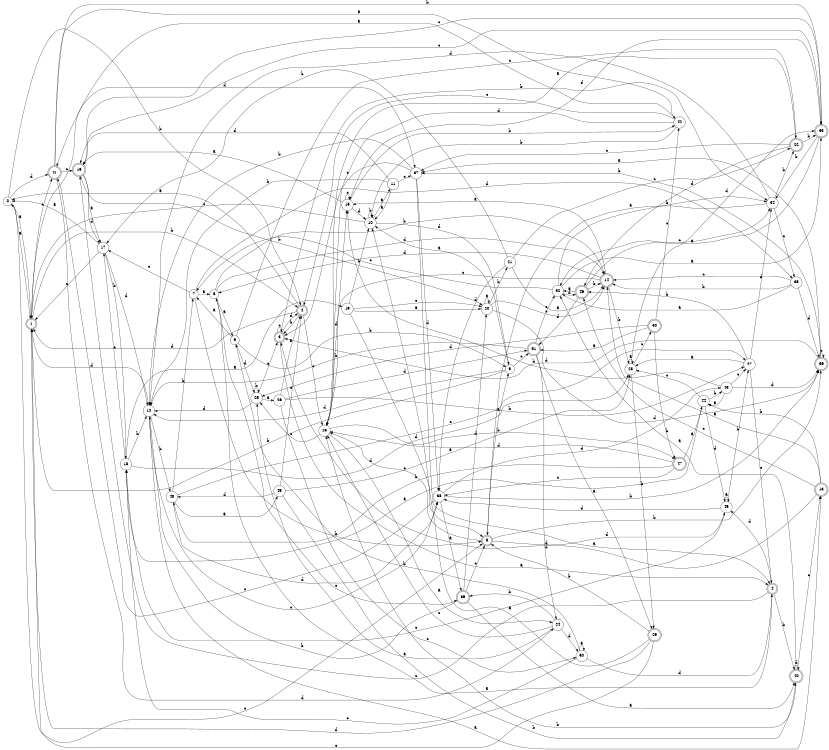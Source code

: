 digraph n41_6 {
__start0 [label="" shape="none"];

rankdir=LR;
size="8,5";

s0 [style="filled", color="black", fillcolor="white" shape="circle", label="0"];
s1 [style="rounded,filled", color="black", fillcolor="white" shape="doublecircle", label="1"];
s2 [style="rounded,filled", color="black", fillcolor="white" shape="doublecircle", label="2"];
s3 [style="rounded,filled", color="black", fillcolor="white" shape="doublecircle", label="3"];
s4 [style="rounded,filled", color="black", fillcolor="white" shape="doublecircle", label="4"];
s5 [style="filled", color="black", fillcolor="white" shape="circle", label="5"];
s6 [style="filled", color="black", fillcolor="white" shape="circle", label="6"];
s7 [style="filled", color="black", fillcolor="white" shape="circle", label="7"];
s8 [style="rounded,filled", color="black", fillcolor="white" shape="doublecircle", label="8"];
s9 [style="filled", color="black", fillcolor="white" shape="circle", label="9"];
s10 [style="filled", color="black", fillcolor="white" shape="circle", label="10"];
s11 [style="filled", color="black", fillcolor="white" shape="circle", label="11"];
s12 [style="filled", color="black", fillcolor="white" shape="circle", label="12"];
s13 [style="rounded,filled", color="black", fillcolor="white" shape="doublecircle", label="13"];
s14 [style="rounded,filled", color="black", fillcolor="white" shape="doublecircle", label="14"];
s15 [style="filled", color="black", fillcolor="white" shape="circle", label="15"];
s16 [style="rounded,filled", color="black", fillcolor="white" shape="doublecircle", label="16"];
s17 [style="filled", color="black", fillcolor="white" shape="circle", label="17"];
s18 [style="filled", color="black", fillcolor="white" shape="circle", label="18"];
s19 [style="filled", color="black", fillcolor="white" shape="circle", label="19"];
s20 [style="filled", color="black", fillcolor="white" shape="circle", label="20"];
s21 [style="filled", color="black", fillcolor="white" shape="circle", label="21"];
s22 [style="rounded,filled", color="black", fillcolor="white" shape="doublecircle", label="22"];
s23 [style="filled", color="black", fillcolor="white" shape="circle", label="23"];
s24 [style="filled", color="black", fillcolor="white" shape="circle", label="24"];
s25 [style="filled", color="black", fillcolor="white" shape="circle", label="25"];
s26 [style="filled", color="black", fillcolor="white" shape="circle", label="26"];
s27 [style="filled", color="black", fillcolor="white" shape="circle", label="27"];
s28 [style="filled", color="black", fillcolor="white" shape="circle", label="28"];
s29 [style="rounded,filled", color="black", fillcolor="white" shape="doublecircle", label="29"];
s30 [style="rounded,filled", color="black", fillcolor="white" shape="doublecircle", label="30"];
s31 [style="rounded,filled", color="black", fillcolor="white" shape="doublecircle", label="31"];
s32 [style="filled", color="black", fillcolor="white" shape="circle", label="32"];
s33 [style="rounded,filled", color="black", fillcolor="white" shape="doublecircle", label="33"];
s34 [style="filled", color="black", fillcolor="white" shape="circle", label="34"];
s35 [style="filled", color="black", fillcolor="white" shape="circle", label="35"];
s36 [style="rounded,filled", color="black", fillcolor="white" shape="doublecircle", label="36"];
s37 [style="filled", color="black", fillcolor="white" shape="circle", label="37"];
s38 [style="filled", color="black", fillcolor="white" shape="circle", label="38"];
s39 [style="rounded,filled", color="black", fillcolor="white" shape="doublecircle", label="39"];
s40 [style="rounded,filled", color="black", fillcolor="white" shape="doublecircle", label="40"];
s41 [style="rounded,filled", color="black", fillcolor="white" shape="doublecircle", label="41"];
s42 [style="filled", color="black", fillcolor="white" shape="circle", label="42"];
s43 [style="filled", color="black", fillcolor="white" shape="circle", label="43"];
s44 [style="filled", color="black", fillcolor="white" shape="circle", label="44"];
s45 [style="filled", color="black", fillcolor="white" shape="circle", label="45"];
s46 [style="rounded,filled", color="black", fillcolor="white" shape="doublecircle", label="46"];
s47 [style="rounded,filled", color="black", fillcolor="white" shape="doublecircle", label="47"];
s48 [style="filled", color="black", fillcolor="white" shape="circle", label="48"];
s49 [style="filled", color="black", fillcolor="white" shape="circle", label="49"];
s50 [style="filled", color="black", fillcolor="white" shape="circle", label="50"];
s0 -> s1 [label="a"];
s0 -> s2 [label="b"];
s0 -> s8 [label="c"];
s0 -> s41 [label="d"];
s1 -> s0 [label="a"];
s1 -> s2 [label="b"];
s1 -> s41 [label="c"];
s1 -> s37 [label="d"];
s2 -> s0 [label="a"];
s2 -> s3 [label="b"];
s2 -> s23 [label="c"];
s2 -> s1 [label="d"];
s3 -> s4 [label="a"];
s3 -> s34 [label="b"];
s3 -> s3 [label="c"];
s3 -> s2 [label="d"];
s4 -> s5 [label="a"];
s4 -> s40 [label="b"];
s4 -> s16 [label="c"];
s4 -> s45 [label="d"];
s5 -> s6 [label="a"];
s5 -> s14 [label="b"];
s5 -> s39 [label="c"];
s5 -> s14 [label="d"];
s6 -> s7 [label="a"];
s6 -> s9 [label="b"];
s6 -> s22 [label="c"];
s6 -> s25 [label="d"];
s7 -> s5 [label="a"];
s7 -> s8 [label="b"];
s7 -> s17 [label="c"];
s7 -> s35 [label="d"];
s8 -> s9 [label="a"];
s8 -> s36 [label="b"];
s8 -> s23 [label="c"];
s8 -> s45 [label="d"];
s9 -> s10 [label="a"];
s9 -> s1 [label="b"];
s9 -> s31 [label="c"];
s9 -> s12 [label="d"];
s10 -> s11 [label="a"];
s10 -> s10 [label="b"];
s10 -> s1 [label="c"];
s10 -> s9 [label="d"];
s11 -> s10 [label="a"];
s11 -> s12 [label="b"];
s11 -> s37 [label="c"];
s11 -> s16 [label="d"];
s12 -> s13 [label="a"];
s12 -> s48 [label="b"];
s12 -> s38 [label="c"];
s12 -> s1 [label="d"];
s13 -> s14 [label="a"];
s13 -> s44 [label="b"];
s13 -> s46 [label="c"];
s13 -> s3 [label="d"];
s14 -> s15 [label="a"];
s14 -> s28 [label="b"];
s14 -> s23 [label="c"];
s14 -> s5 [label="d"];
s15 -> s16 [label="a"];
s15 -> s42 [label="b"];
s15 -> s15 [label="c"];
s15 -> s10 [label="d"];
s16 -> s17 [label="a"];
s16 -> s20 [label="b"];
s16 -> s33 [label="c"];
s16 -> s17 [label="d"];
s17 -> s0 [label="a"];
s17 -> s18 [label="b"];
s17 -> s1 [label="c"];
s17 -> s12 [label="d"];
s18 -> s19 [label="a"];
s18 -> s12 [label="b"];
s18 -> s17 [label="c"];
s18 -> s28 [label="d"];
s19 -> s20 [label="a"];
s19 -> s10 [label="b"];
s19 -> s20 [label="c"];
s19 -> s8 [label="d"];
s20 -> s20 [label="a"];
s20 -> s21 [label="b"];
s20 -> s14 [label="c"];
s20 -> s36 [label="d"];
s21 -> s14 [label="a"];
s21 -> s17 [label="b"];
s21 -> s22 [label="c"];
s21 -> s38 [label="d"];
s22 -> s23 [label="a"];
s22 -> s33 [label="b"];
s22 -> s37 [label="c"];
s22 -> s46 [label="d"];
s23 -> s24 [label="a"];
s23 -> s47 [label="b"];
s23 -> s25 [label="c"];
s23 -> s15 [label="d"];
s24 -> s25 [label="a"];
s24 -> s39 [label="b"];
s24 -> s23 [label="c"];
s24 -> s50 [label="d"];
s25 -> s26 [label="a"];
s25 -> s25 [label="b"];
s25 -> s3 [label="c"];
s25 -> s12 [label="d"];
s26 -> s2 [label="a"];
s26 -> s27 [label="b"];
s26 -> s50 [label="c"];
s26 -> s31 [label="d"];
s27 -> s28 [label="a"];
s27 -> s46 [label="b"];
s27 -> s4 [label="c"];
s27 -> s34 [label="d"];
s28 -> s28 [label="a"];
s28 -> s29 [label="b"];
s28 -> s30 [label="c"];
s28 -> s33 [label="d"];
s29 -> s10 [label="a"];
s29 -> s8 [label="b"];
s29 -> s1 [label="c"];
s29 -> s1 [label="d"];
s30 -> s31 [label="a"];
s30 -> s47 [label="b"];
s30 -> s42 [label="c"];
s30 -> s25 [label="d"];
s31 -> s29 [label="a"];
s31 -> s12 [label="b"];
s31 -> s32 [label="c"];
s31 -> s24 [label="d"];
s32 -> s33 [label="a"];
s32 -> s34 [label="b"];
s32 -> s7 [label="c"];
s32 -> s46 [label="d"];
s33 -> s32 [label="a"];
s33 -> s34 [label="b"];
s33 -> s16 [label="c"];
s33 -> s15 [label="d"];
s34 -> s8 [label="a"];
s34 -> s22 [label="b"];
s34 -> s35 [label="c"];
s34 -> s12 [label="d"];
s35 -> s32 [label="a"];
s35 -> s14 [label="b"];
s35 -> s14 [label="c"];
s35 -> s36 [label="d"];
s36 -> s37 [label="a"];
s36 -> s37 [label="b"];
s36 -> s36 [label="c"];
s36 -> s3 [label="d"];
s37 -> s4 [label="a"];
s37 -> s12 [label="b"];
s37 -> s3 [label="c"];
s37 -> s38 [label="d"];
s38 -> s39 [label="a"];
s38 -> s36 [label="b"];
s38 -> s41 [label="c"];
s38 -> s43 [label="d"];
s39 -> s40 [label="a"];
s39 -> s12 [label="b"];
s39 -> s8 [label="c"];
s39 -> s20 [label="d"];
s40 -> s32 [label="a"];
s40 -> s23 [label="b"];
s40 -> s13 [label="c"];
s40 -> s40 [label="d"];
s41 -> s42 [label="a"];
s41 -> s33 [label="b"];
s41 -> s16 [label="c"];
s41 -> s24 [label="d"];
s42 -> s41 [label="a"];
s42 -> s10 [label="b"];
s42 -> s2 [label="c"];
s42 -> s23 [label="d"];
s43 -> s44 [label="a"];
s43 -> s15 [label="b"];
s43 -> s27 [label="c"];
s43 -> s36 [label="d"];
s44 -> s18 [label="a"];
s44 -> s43 [label="b"];
s44 -> s28 [label="c"];
s44 -> s45 [label="d"];
s45 -> s45 [label="a"];
s45 -> s27 [label="b"];
s45 -> s18 [label="c"];
s45 -> s38 [label="d"];
s46 -> s32 [label="a"];
s46 -> s14 [label="b"];
s46 -> s34 [label="c"];
s46 -> s31 [label="d"];
s47 -> s44 [label="a"];
s47 -> s48 [label="b"];
s47 -> s38 [label="c"];
s47 -> s23 [label="d"];
s48 -> s49 [label="a"];
s48 -> s7 [label="b"];
s48 -> s27 [label="c"];
s48 -> s38 [label="d"];
s49 -> s28 [label="a"];
s49 -> s40 [label="b"];
s49 -> s2 [label="c"];
s49 -> s48 [label="d"];
s50 -> s50 [label="a"];
s50 -> s6 [label="b"];
s50 -> s18 [label="c"];
s50 -> s4 [label="d"];

}